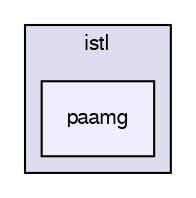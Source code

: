 digraph G {
  compound=true
  node [ fontsize=10, fontname="FreeSans"];
  edge [ labelfontsize=9, labelfontname="FreeSans"];
  subgraph clusterdir_39c25fa0261c9359275e2f8975608afb {
    graph [ bgcolor="#ddddee", pencolor="black", label="istl" fontname="FreeSans", fontsize=10, URL="dir_39c25fa0261c9359275e2f8975608afb.html"]
  dir_45c1d988590ecc4d2fccf216d56d012e [shape=box, label="paamg", style="filled", fillcolor="#eeeeff", pencolor="black", URL="dir_45c1d988590ecc4d2fccf216d56d012e.html"];
  }
}
